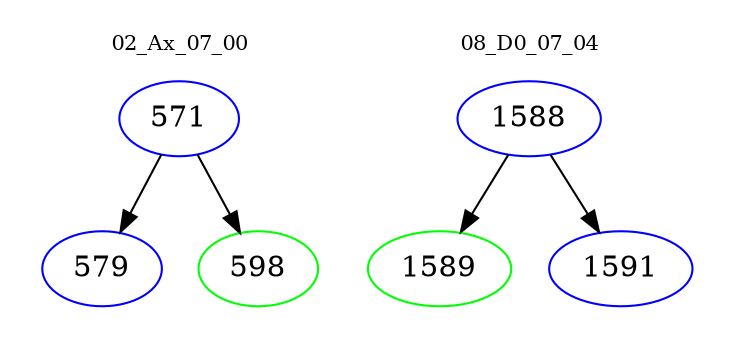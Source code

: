 digraph{
subgraph cluster_0 {
color = white
label = "02_Ax_07_00";
fontsize=10;
T0_571 [label="571", color="blue"]
T0_571 -> T0_579 [color="black"]
T0_579 [label="579", color="blue"]
T0_571 -> T0_598 [color="black"]
T0_598 [label="598", color="green"]
}
subgraph cluster_1 {
color = white
label = "08_D0_07_04";
fontsize=10;
T1_1588 [label="1588", color="blue"]
T1_1588 -> T1_1589 [color="black"]
T1_1589 [label="1589", color="green"]
T1_1588 -> T1_1591 [color="black"]
T1_1591 [label="1591", color="blue"]
}
}
